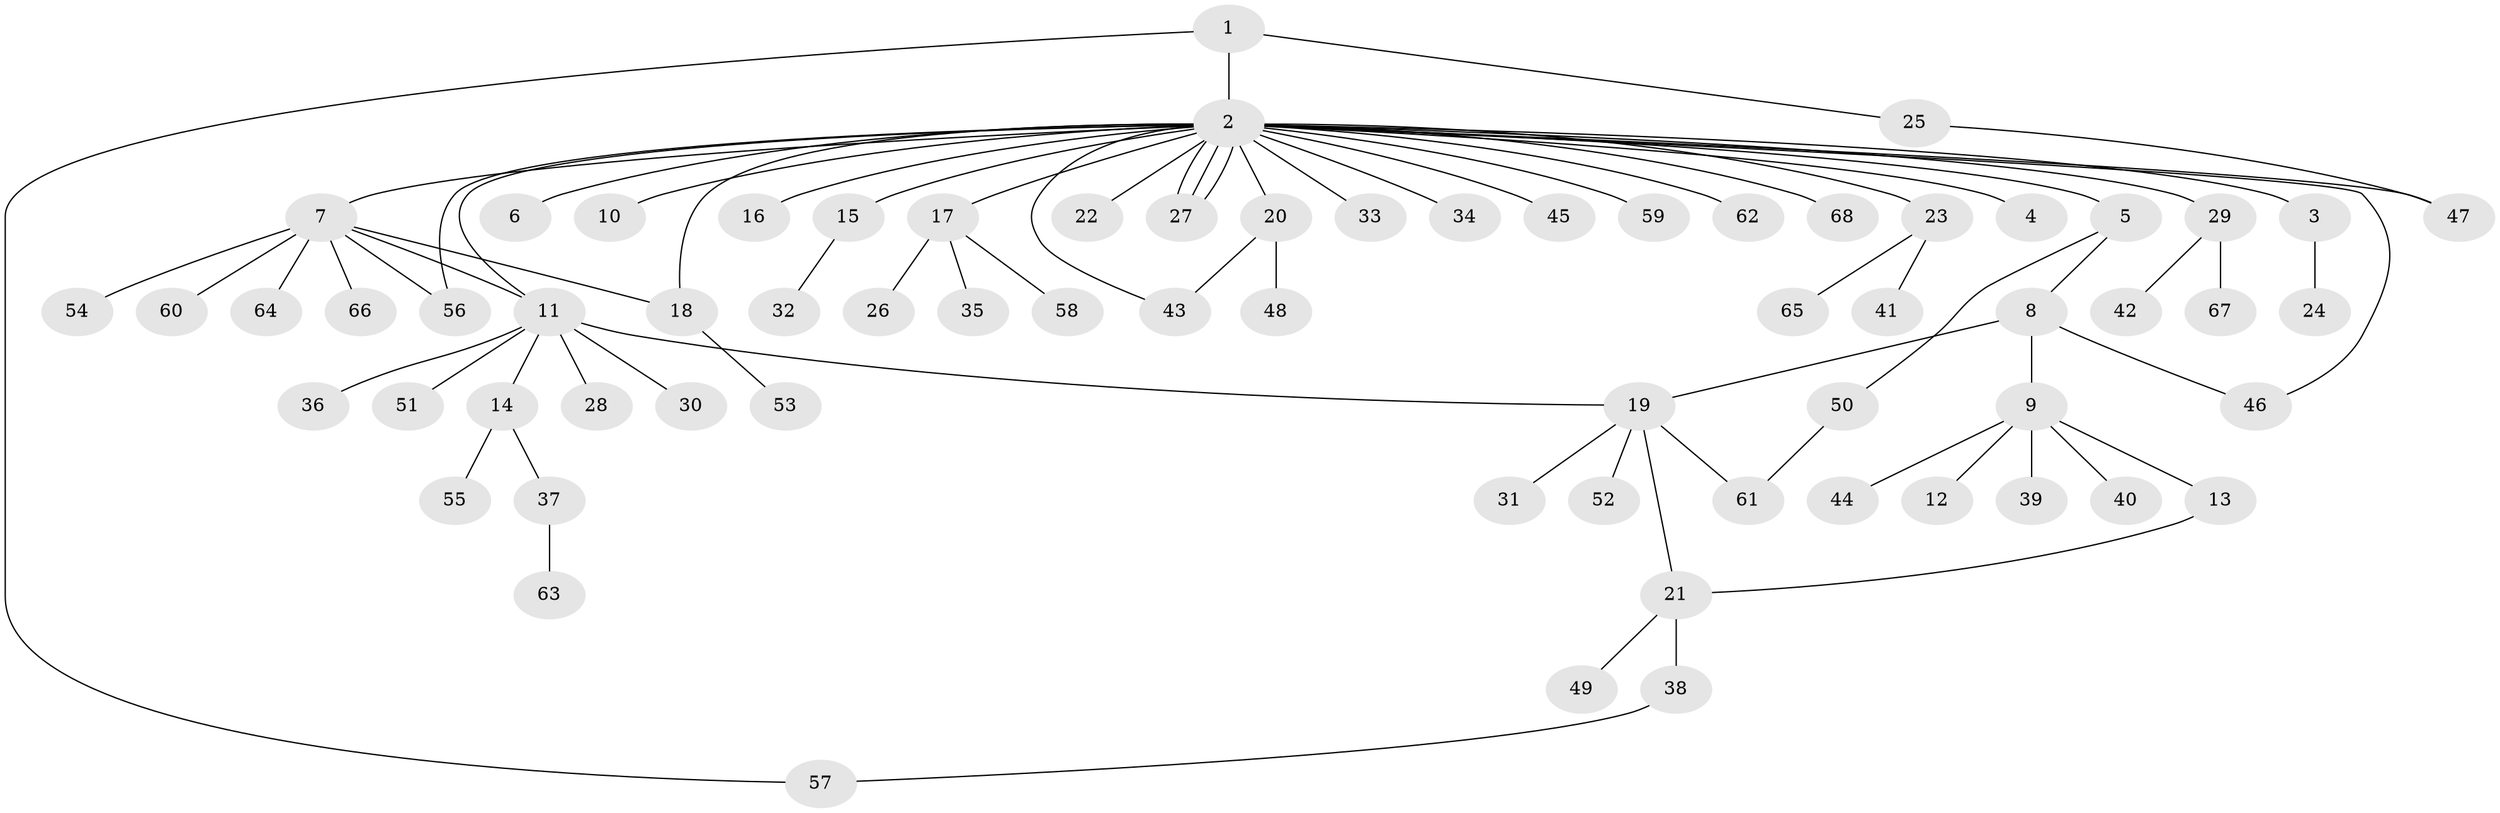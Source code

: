 // Generated by graph-tools (version 1.1) at 2025/47/03/09/25 04:47:24]
// undirected, 68 vertices, 79 edges
graph export_dot {
graph [start="1"]
  node [color=gray90,style=filled];
  1;
  2;
  3;
  4;
  5;
  6;
  7;
  8;
  9;
  10;
  11;
  12;
  13;
  14;
  15;
  16;
  17;
  18;
  19;
  20;
  21;
  22;
  23;
  24;
  25;
  26;
  27;
  28;
  29;
  30;
  31;
  32;
  33;
  34;
  35;
  36;
  37;
  38;
  39;
  40;
  41;
  42;
  43;
  44;
  45;
  46;
  47;
  48;
  49;
  50;
  51;
  52;
  53;
  54;
  55;
  56;
  57;
  58;
  59;
  60;
  61;
  62;
  63;
  64;
  65;
  66;
  67;
  68;
  1 -- 2;
  1 -- 25;
  1 -- 57;
  2 -- 3;
  2 -- 4;
  2 -- 5;
  2 -- 6;
  2 -- 7;
  2 -- 10;
  2 -- 11;
  2 -- 15;
  2 -- 16;
  2 -- 17;
  2 -- 18;
  2 -- 20;
  2 -- 22;
  2 -- 23;
  2 -- 27;
  2 -- 27;
  2 -- 27;
  2 -- 29;
  2 -- 33;
  2 -- 34;
  2 -- 43;
  2 -- 45;
  2 -- 46;
  2 -- 47;
  2 -- 56;
  2 -- 59;
  2 -- 62;
  2 -- 68;
  3 -- 24;
  5 -- 8;
  5 -- 50;
  7 -- 11;
  7 -- 18;
  7 -- 54;
  7 -- 56;
  7 -- 60;
  7 -- 64;
  7 -- 66;
  8 -- 9;
  8 -- 19;
  8 -- 46;
  9 -- 12;
  9 -- 13;
  9 -- 39;
  9 -- 40;
  9 -- 44;
  11 -- 14;
  11 -- 19;
  11 -- 28;
  11 -- 30;
  11 -- 36;
  11 -- 51;
  13 -- 21;
  14 -- 37;
  14 -- 55;
  15 -- 32;
  17 -- 26;
  17 -- 35;
  17 -- 58;
  18 -- 53;
  19 -- 21;
  19 -- 31;
  19 -- 52;
  19 -- 61;
  20 -- 43;
  20 -- 48;
  21 -- 38;
  21 -- 49;
  23 -- 41;
  23 -- 65;
  25 -- 47;
  29 -- 42;
  29 -- 67;
  37 -- 63;
  38 -- 57;
  50 -- 61;
}
